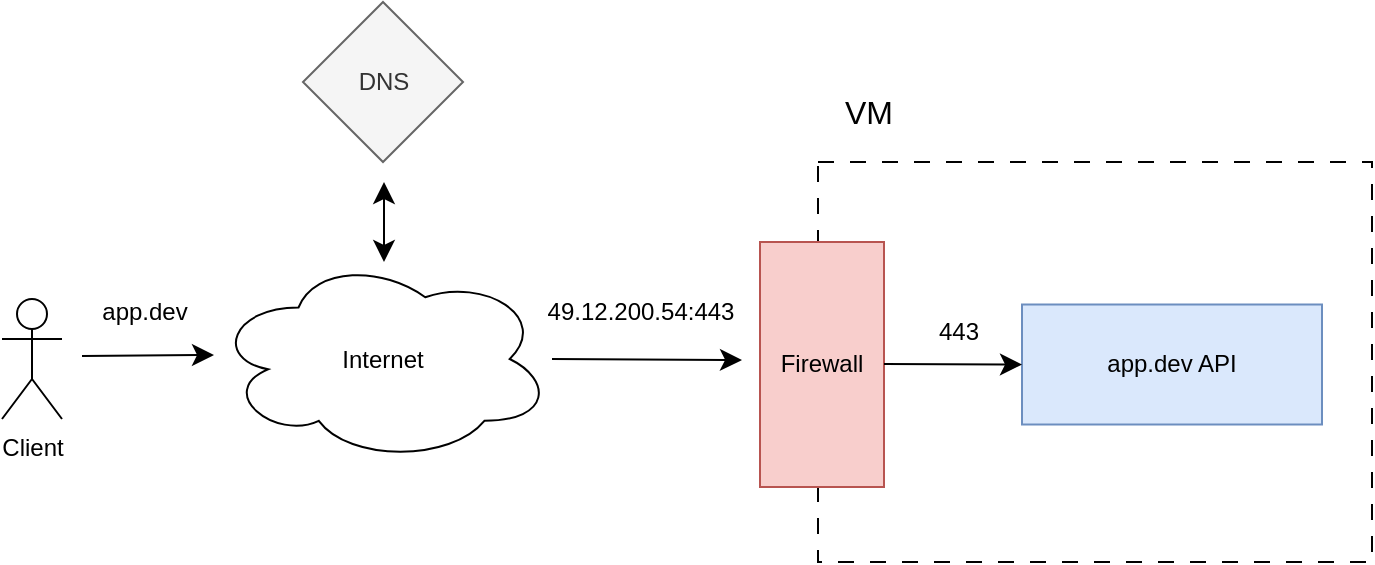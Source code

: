 <mxfile version="24.2.5" type="device">
  <diagram name="Page-1" id="AVqs-29l7rqCjDmvb-u1">
    <mxGraphModel dx="1848" dy="938" grid="1" gridSize="10" guides="1" tooltips="1" connect="1" arrows="1" fold="1" page="0" pageScale="1" pageWidth="827" pageHeight="1169" math="0" shadow="0">
      <root>
        <mxCell id="0" />
        <mxCell id="1" parent="0" />
        <mxCell id="cm763DPiKegs-Cz6ihyl-32" value="" style="rounded=0;whiteSpace=wrap;html=1;align=center;verticalAlign=middle;fontFamily=Helvetica;fontSize=12;fillColor=none;dashed=1;dashPattern=8 8;" parent="1" vertex="1">
          <mxGeometry x="-732" y="10" width="277" height="200" as="geometry" />
        </mxCell>
        <mxCell id="cm763DPiKegs-Cz6ihyl-33" value="VM" style="text;html=1;align=center;verticalAlign=middle;resizable=0;points=[];autosize=1;strokeColor=none;fillColor=none;fontSize=16;fontFamily=Helvetica;fontColor=default;" parent="1" vertex="1">
          <mxGeometry x="-732" y="-30" width="50" height="30" as="geometry" />
        </mxCell>
        <mxCell id="cm763DPiKegs-Cz6ihyl-35" value="app.dev API" style="rounded=0;whiteSpace=wrap;html=1;strokeColor=#6c8ebf;align=center;verticalAlign=middle;fontFamily=Helvetica;fontSize=12;fillColor=#dae8fc;" parent="1" vertex="1">
          <mxGeometry x="-630" y="81.25" width="150" height="60" as="geometry" />
        </mxCell>
        <mxCell id="cm763DPiKegs-Cz6ihyl-36" value="Firewall" style="rounded=0;whiteSpace=wrap;html=1;align=center;verticalAlign=middle;fontFamily=Helvetica;fontSize=12;fillColor=#f8cecc;strokeColor=#b85450;" parent="1" vertex="1">
          <mxGeometry x="-761" y="50" width="62" height="122.5" as="geometry" />
        </mxCell>
        <mxCell id="cm763DPiKegs-Cz6ihyl-37" value="Client" style="shape=umlActor;verticalLabelPosition=bottom;verticalAlign=top;html=1;outlineConnect=0;align=center;fontFamily=Helvetica;fontSize=12;" parent="1" vertex="1">
          <mxGeometry x="-1140" y="78.5" width="30" height="60" as="geometry" />
        </mxCell>
        <mxCell id="cm763DPiKegs-Cz6ihyl-38" value="Internet" style="ellipse;shape=cloud;whiteSpace=wrap;html=1;align=center;verticalAlign=middle;fontFamily=Helvetica;fontSize=12;" parent="1" vertex="1">
          <mxGeometry x="-1034" y="57" width="169" height="103" as="geometry" />
        </mxCell>
        <mxCell id="cm763DPiKegs-Cz6ihyl-40" value="" style="endArrow=none;startArrow=classic;html=1;rounded=0;fontFamily=Helvetica;fontSize=12;fontColor=default;startSize=8;endSize=8;curved=0;exitX=0;exitY=0.5;exitDx=0;exitDy=0;endFill=0;" parent="1" source="cm763DPiKegs-Cz6ihyl-35" edge="1">
          <mxGeometry width="50" height="50" relative="1" as="geometry">
            <mxPoint x="-649" y="66" as="sourcePoint" />
            <mxPoint x="-699" y="111" as="targetPoint" />
            <Array as="points" />
          </mxGeometry>
        </mxCell>
        <mxCell id="cm763DPiKegs-Cz6ihyl-43" value="" style="edgeLabel;html=1;align=center;verticalAlign=middle;resizable=0;points=[];fontSize=12;strokeColor=#0e8088;fontFamily=Helvetica;fontColor=default;fillColor=#CFE3E6;" parent="cm763DPiKegs-Cz6ihyl-40" vertex="1" connectable="0">
          <mxGeometry x="-0.255" relative="1" as="geometry">
            <mxPoint as="offset" />
          </mxGeometry>
        </mxCell>
        <mxCell id="cm763DPiKegs-Cz6ihyl-45" value="443" style="text;html=1;align=center;verticalAlign=middle;resizable=0;points=[];autosize=1;strokeColor=none;fillColor=none;fontSize=12;fontFamily=Helvetica;fontColor=default;" parent="1" vertex="1">
          <mxGeometry x="-682" y="80" width="40" height="30" as="geometry" />
        </mxCell>
        <mxCell id="cm763DPiKegs-Cz6ihyl-46" value="DNS" style="rhombus;whiteSpace=wrap;html=1;strokeColor=#666666;align=center;verticalAlign=middle;fontFamily=Helvetica;fontSize=12;fontColor=#333333;fillColor=#f5f5f5;" parent="1" vertex="1">
          <mxGeometry x="-989.5" y="-70" width="80" height="80" as="geometry" />
        </mxCell>
        <mxCell id="cm763DPiKegs-Cz6ihyl-48" value="" style="endArrow=classic;startArrow=classic;html=1;rounded=0;fontFamily=Helvetica;fontSize=12;fontColor=default;startSize=8;endSize=8;curved=1;" parent="1" edge="1">
          <mxGeometry width="50" height="50" relative="1" as="geometry">
            <mxPoint x="-949" y="60" as="sourcePoint" />
            <mxPoint x="-949" y="20" as="targetPoint" />
          </mxGeometry>
        </mxCell>
        <mxCell id="cm763DPiKegs-Cz6ihyl-49" value="" style="endArrow=classic;startArrow=none;html=1;rounded=0;fontFamily=Helvetica;fontSize=12;fontColor=default;startSize=8;endSize=8;curved=1;startFill=0;" parent="1" edge="1">
          <mxGeometry width="50" height="50" relative="1" as="geometry">
            <mxPoint x="-1100" y="107" as="sourcePoint" />
            <mxPoint x="-1034" y="106.5" as="targetPoint" />
            <Array as="points">
              <mxPoint x="-1054" y="106.5" />
            </Array>
          </mxGeometry>
        </mxCell>
        <mxCell id="cm763DPiKegs-Cz6ihyl-51" value="app.dev" style="text;html=1;align=center;verticalAlign=middle;resizable=0;points=[];autosize=1;strokeColor=none;fillColor=none;fontSize=12;fontFamily=Helvetica;fontColor=default;" parent="1" vertex="1">
          <mxGeometry x="-1104" y="70" width="70" height="30" as="geometry" />
        </mxCell>
        <mxCell id="cm763DPiKegs-Cz6ihyl-53" value="" style="endArrow=classic;startArrow=none;html=1;rounded=0;fontFamily=Helvetica;fontSize=12;fontColor=default;startSize=8;endSize=8;curved=1;startFill=0;" parent="1" edge="1">
          <mxGeometry width="50" height="50" relative="1" as="geometry">
            <mxPoint x="-865" y="108.5" as="sourcePoint" />
            <mxPoint x="-770" y="109" as="targetPoint" />
            <Array as="points" />
          </mxGeometry>
        </mxCell>
        <mxCell id="cm763DPiKegs-Cz6ihyl-54" value="&lt;span style=&quot;font-size: 12px;&quot;&gt;49.12.200.54:443&lt;/span&gt;" style="text;html=1;align=center;verticalAlign=middle;resizable=0;points=[];autosize=1;strokeColor=none;fillColor=none;fontSize=12;fontFamily=Helvetica;fontColor=default;" parent="1" vertex="1">
          <mxGeometry x="-881" y="70" width="120" height="30" as="geometry" />
        </mxCell>
      </root>
    </mxGraphModel>
  </diagram>
</mxfile>
